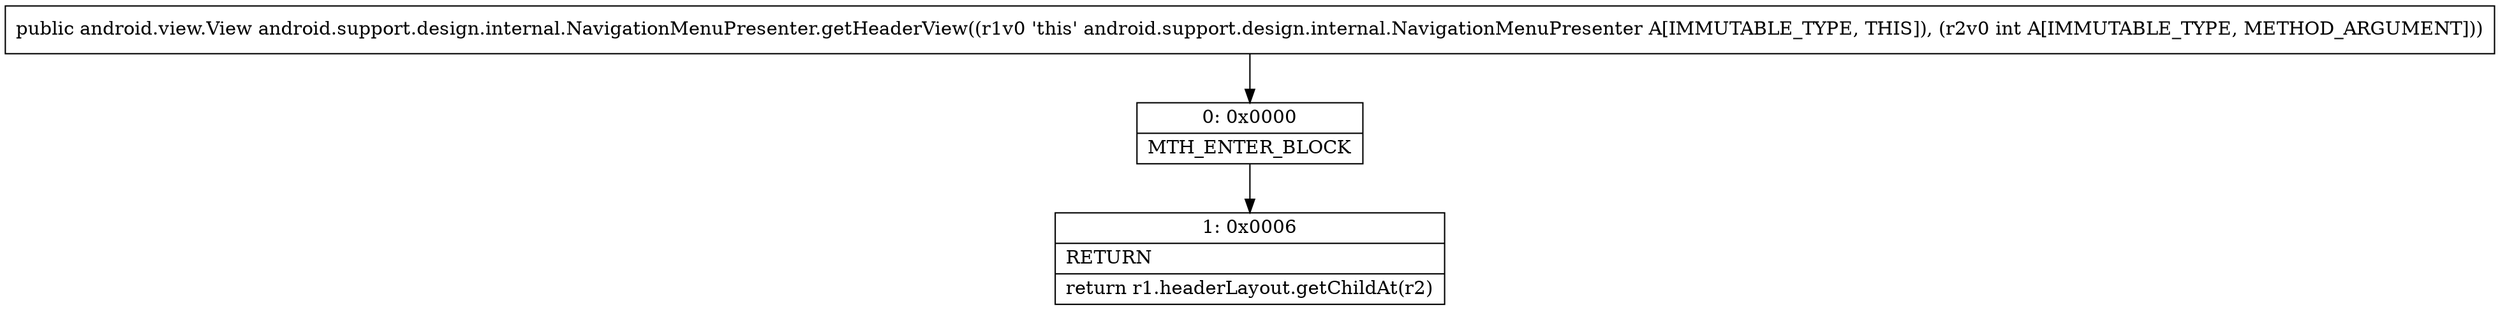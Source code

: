 digraph "CFG forandroid.support.design.internal.NavigationMenuPresenter.getHeaderView(I)Landroid\/view\/View;" {
Node_0 [shape=record,label="{0\:\ 0x0000|MTH_ENTER_BLOCK\l}"];
Node_1 [shape=record,label="{1\:\ 0x0006|RETURN\l|return r1.headerLayout.getChildAt(r2)\l}"];
MethodNode[shape=record,label="{public android.view.View android.support.design.internal.NavigationMenuPresenter.getHeaderView((r1v0 'this' android.support.design.internal.NavigationMenuPresenter A[IMMUTABLE_TYPE, THIS]), (r2v0 int A[IMMUTABLE_TYPE, METHOD_ARGUMENT])) }"];
MethodNode -> Node_0;
Node_0 -> Node_1;
}

